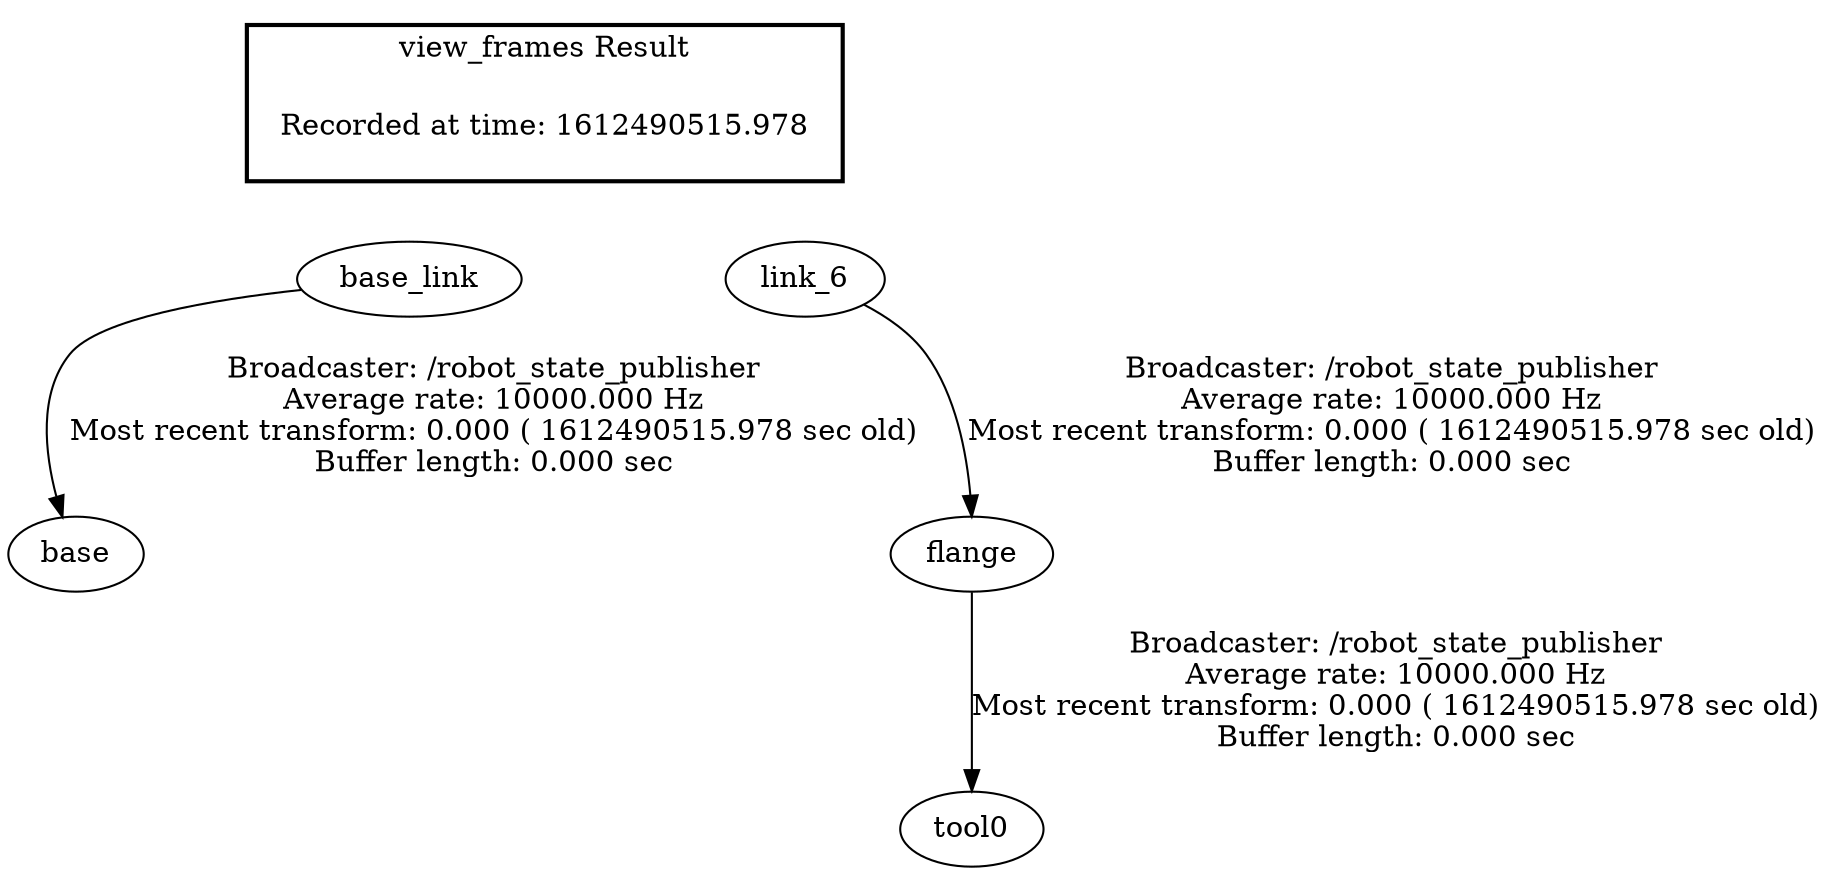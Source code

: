 digraph G {
"base_link" -> "base"[label="Broadcaster: /robot_state_publisher\nAverage rate: 10000.000 Hz\nMost recent transform: 0.000 ( 1612490515.978 sec old)\nBuffer length: 0.000 sec\n"];
"flange" -> "tool0"[label="Broadcaster: /robot_state_publisher\nAverage rate: 10000.000 Hz\nMost recent transform: 0.000 ( 1612490515.978 sec old)\nBuffer length: 0.000 sec\n"];
"link_6" -> "flange"[label="Broadcaster: /robot_state_publisher\nAverage rate: 10000.000 Hz\nMost recent transform: 0.000 ( 1612490515.978 sec old)\nBuffer length: 0.000 sec\n"];
edge [style=invis];
 subgraph cluster_legend { style=bold; color=black; label ="view_frames Result";
"Recorded at time: 1612490515.978"[ shape=plaintext ] ;
 }->"base_link";
edge [style=invis];
 subgraph cluster_legend { style=bold; color=black; label ="view_frames Result";
"Recorded at time: 1612490515.978"[ shape=plaintext ] ;
 }->"link_6";
}